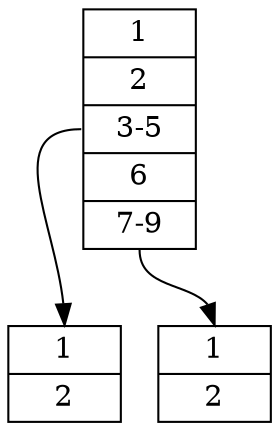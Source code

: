 digraph memory {
	node [shape=record]
	mainmem [label="{ 1 | 2|  <x>3-5| 6 | <y>7-9}"]
	p1 [label="{  <head> 1 |2}"]
	p2 [label="{<head>1 |  <y> 2}"]
	mainmem:x -> p1:head
	mainmem:y -> p2:head
}
